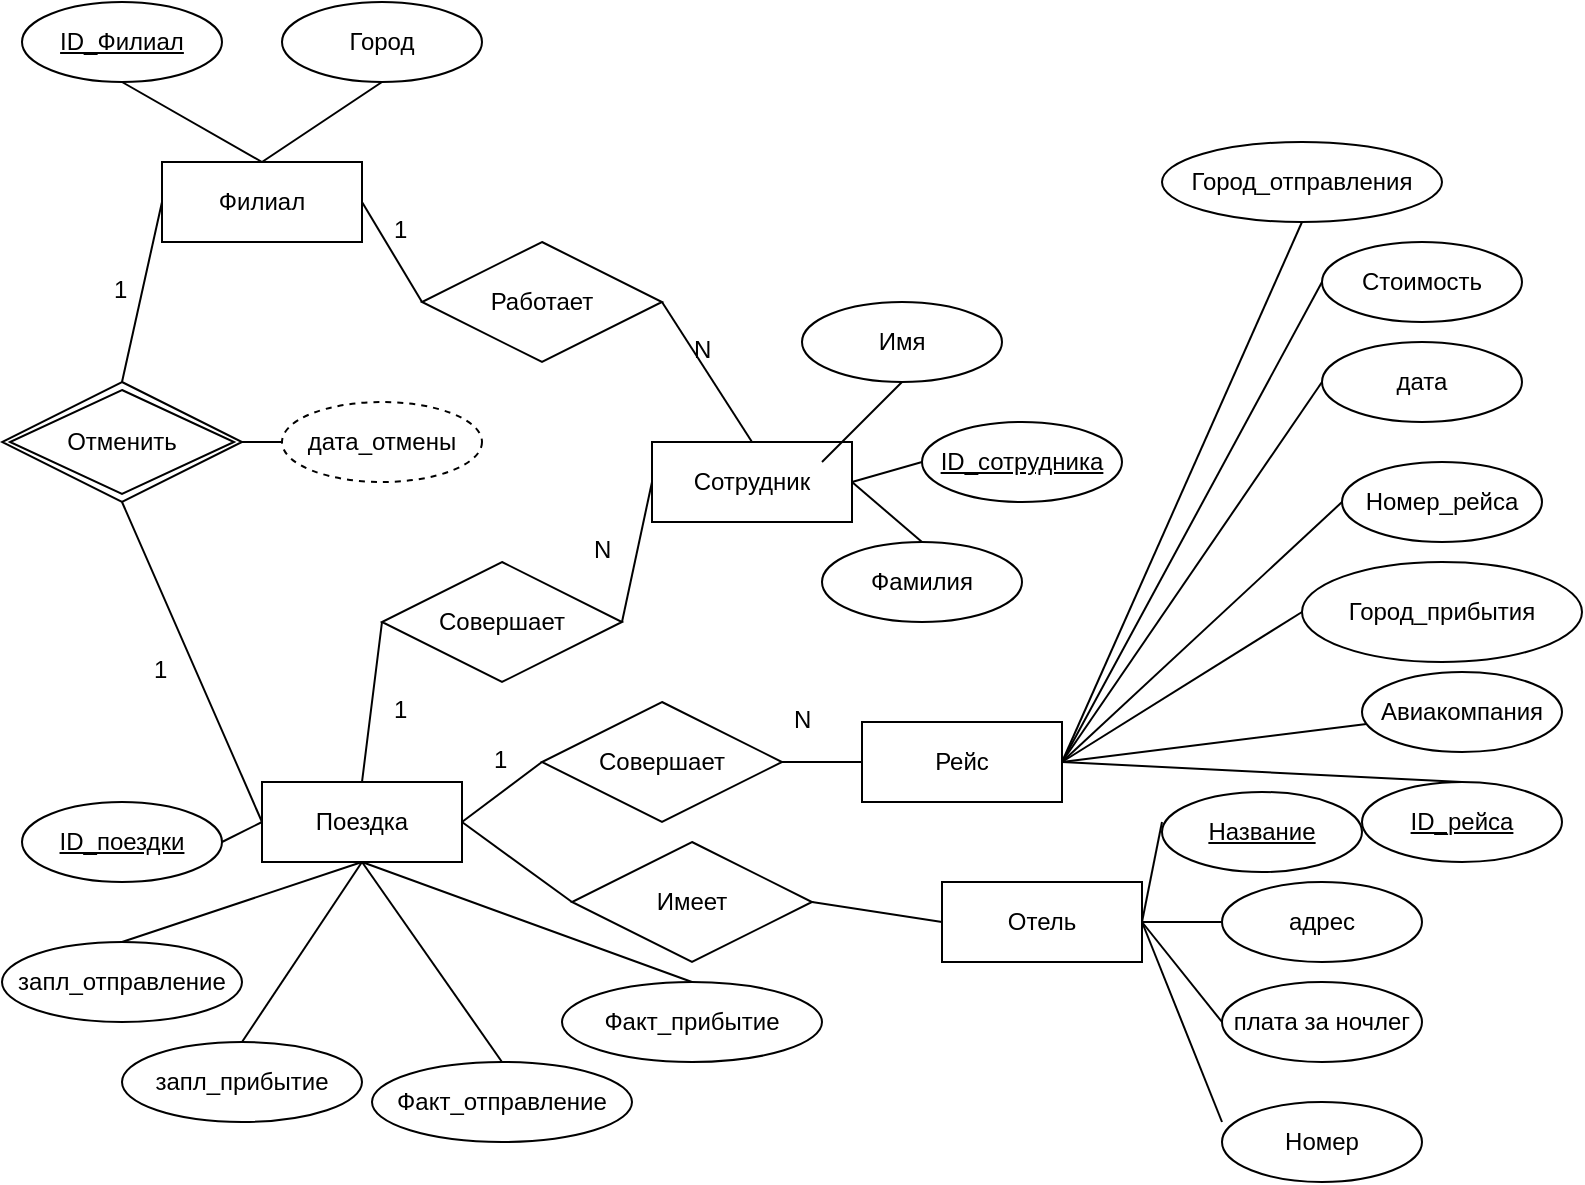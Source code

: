 <mxfile version="21.8.2" type="github">
  <diagram name="Page-1" id="ZOHSzgA0hrWUbmNNWdaD">
    <mxGraphModel dx="521" dy="574" grid="1" gridSize="10" guides="1" tooltips="1" connect="1" arrows="1" fold="1" page="1" pageScale="1" pageWidth="850" pageHeight="1100" math="0" shadow="0">
      <root>
        <mxCell id="0" />
        <mxCell id="1" parent="0" />
        <mxCell id="t94NaxdZNnYiZJmMvJWG-16" value="Филиал" style="whiteSpace=wrap;html=1;align=center;" vertex="1" parent="1">
          <mxGeometry x="80" y="190" width="100" height="40" as="geometry" />
        </mxCell>
        <mxCell id="t94NaxdZNnYiZJmMvJWG-17" value="Город" style="ellipse;whiteSpace=wrap;html=1;align=center;" vertex="1" parent="1">
          <mxGeometry x="140" y="110" width="100" height="40" as="geometry" />
        </mxCell>
        <mxCell id="t94NaxdZNnYiZJmMvJWG-18" value="ID_Филиал" style="ellipse;whiteSpace=wrap;html=1;align=center;fontStyle=4;" vertex="1" parent="1">
          <mxGeometry x="10" y="110" width="100" height="40" as="geometry" />
        </mxCell>
        <mxCell id="t94NaxdZNnYiZJmMvJWG-19" value="" style="endArrow=none;html=1;rounded=0;exitX=0.5;exitY=1;exitDx=0;exitDy=0;entryX=0.5;entryY=0;entryDx=0;entryDy=0;" edge="1" parent="1" source="t94NaxdZNnYiZJmMvJWG-18" target="t94NaxdZNnYiZJmMvJWG-16">
          <mxGeometry relative="1" as="geometry">
            <mxPoint x="220" y="220" as="sourcePoint" />
            <mxPoint x="380" y="220" as="targetPoint" />
          </mxGeometry>
        </mxCell>
        <mxCell id="t94NaxdZNnYiZJmMvJWG-20" value="" style="endArrow=none;html=1;rounded=0;exitX=0.5;exitY=0;exitDx=0;exitDy=0;entryX=0.5;entryY=1;entryDx=0;entryDy=0;" edge="1" parent="1" source="t94NaxdZNnYiZJmMvJWG-16" target="t94NaxdZNnYiZJmMvJWG-17">
          <mxGeometry relative="1" as="geometry">
            <mxPoint x="300" y="170" as="sourcePoint" />
            <mxPoint x="460" y="170" as="targetPoint" />
          </mxGeometry>
        </mxCell>
        <mxCell id="t94NaxdZNnYiZJmMvJWG-21" value="Поездка" style="whiteSpace=wrap;html=1;align=center;" vertex="1" parent="1">
          <mxGeometry x="130" y="500" width="100" height="40" as="geometry" />
        </mxCell>
        <mxCell id="t94NaxdZNnYiZJmMvJWG-22" value="Сотрудник" style="whiteSpace=wrap;html=1;align=center;" vertex="1" parent="1">
          <mxGeometry x="325" y="330" width="100" height="40" as="geometry" />
        </mxCell>
        <mxCell id="t94NaxdZNnYiZJmMvJWG-23" value="Работает" style="shape=rhombus;perimeter=rhombusPerimeter;whiteSpace=wrap;html=1;align=center;" vertex="1" parent="1">
          <mxGeometry x="210" y="230" width="120" height="60" as="geometry" />
        </mxCell>
        <mxCell id="t94NaxdZNnYiZJmMvJWG-24" value="" style="endArrow=none;html=1;rounded=0;exitX=1;exitY=0.5;exitDx=0;exitDy=0;entryX=0;entryY=0.5;entryDx=0;entryDy=0;" edge="1" parent="1" source="t94NaxdZNnYiZJmMvJWG-16" target="t94NaxdZNnYiZJmMvJWG-23">
          <mxGeometry relative="1" as="geometry">
            <mxPoint x="170" y="240" as="sourcePoint" />
            <mxPoint x="330" y="240" as="targetPoint" />
          </mxGeometry>
        </mxCell>
        <mxCell id="t94NaxdZNnYiZJmMvJWG-25" value="" style="endArrow=none;html=1;rounded=0;exitX=1;exitY=0.5;exitDx=0;exitDy=0;entryX=0.5;entryY=0;entryDx=0;entryDy=0;" edge="1" parent="1" source="t94NaxdZNnYiZJmMvJWG-23" target="t94NaxdZNnYiZJmMvJWG-22">
          <mxGeometry relative="1" as="geometry">
            <mxPoint x="260" y="340" as="sourcePoint" />
            <mxPoint x="420" y="340" as="targetPoint" />
          </mxGeometry>
        </mxCell>
        <mxCell id="t94NaxdZNnYiZJmMvJWG-26" value="1" style="text;strokeColor=none;fillColor=none;spacingLeft=4;spacingRight=4;overflow=hidden;rotatable=0;points=[[0,0.5],[1,0.5]];portConstraint=eastwest;fontSize=12;whiteSpace=wrap;html=1;" vertex="1" parent="1">
          <mxGeometry x="190" y="210" width="40" height="30" as="geometry" />
        </mxCell>
        <mxCell id="t94NaxdZNnYiZJmMvJWG-27" value="N" style="text;strokeColor=none;fillColor=none;spacingLeft=4;spacingRight=4;overflow=hidden;rotatable=0;points=[[0,0.5],[1,0.5]];portConstraint=eastwest;fontSize=12;whiteSpace=wrap;html=1;" vertex="1" parent="1">
          <mxGeometry x="340" y="270" width="40" height="30" as="geometry" />
        </mxCell>
        <mxCell id="t94NaxdZNnYiZJmMvJWG-28" value="Имя" style="ellipse;whiteSpace=wrap;html=1;align=center;" vertex="1" parent="1">
          <mxGeometry x="400" y="260" width="100" height="40" as="geometry" />
        </mxCell>
        <mxCell id="t94NaxdZNnYiZJmMvJWG-29" value="Фамилия" style="ellipse;whiteSpace=wrap;html=1;align=center;" vertex="1" parent="1">
          <mxGeometry x="410" y="380" width="100" height="40" as="geometry" />
        </mxCell>
        <mxCell id="t94NaxdZNnYiZJmMvJWG-30" value="ID_сотрудника" style="ellipse;whiteSpace=wrap;html=1;align=center;fontStyle=4;" vertex="1" parent="1">
          <mxGeometry x="460" y="320" width="100" height="40" as="geometry" />
        </mxCell>
        <mxCell id="t94NaxdZNnYiZJmMvJWG-32" value="" style="endArrow=none;html=1;rounded=0;exitX=1;exitY=0.5;exitDx=0;exitDy=0;entryX=0;entryY=0.5;entryDx=0;entryDy=0;" edge="1" parent="1" source="t94NaxdZNnYiZJmMvJWG-22" target="t94NaxdZNnYiZJmMvJWG-30">
          <mxGeometry relative="1" as="geometry">
            <mxPoint x="550" y="360" as="sourcePoint" />
            <mxPoint x="710" y="360" as="targetPoint" />
          </mxGeometry>
        </mxCell>
        <mxCell id="t94NaxdZNnYiZJmMvJWG-33" value="" style="endArrow=none;html=1;rounded=0;entryX=0.5;entryY=1;entryDx=0;entryDy=0;" edge="1" parent="1" target="t94NaxdZNnYiZJmMvJWG-28">
          <mxGeometry relative="1" as="geometry">
            <mxPoint x="410" y="340" as="sourcePoint" />
            <mxPoint x="470" y="350" as="targetPoint" />
          </mxGeometry>
        </mxCell>
        <mxCell id="t94NaxdZNnYiZJmMvJWG-34" value="" style="endArrow=none;html=1;rounded=0;entryX=0.5;entryY=0;entryDx=0;entryDy=0;exitX=1;exitY=0.5;exitDx=0;exitDy=0;" edge="1" parent="1" source="t94NaxdZNnYiZJmMvJWG-22" target="t94NaxdZNnYiZJmMvJWG-29">
          <mxGeometry relative="1" as="geometry">
            <mxPoint x="420" y="350" as="sourcePoint" />
            <mxPoint x="460" y="310" as="targetPoint" />
          </mxGeometry>
        </mxCell>
        <mxCell id="t94NaxdZNnYiZJmMvJWG-35" value="Совершает" style="shape=rhombus;perimeter=rhombusPerimeter;whiteSpace=wrap;html=1;align=center;" vertex="1" parent="1">
          <mxGeometry x="190" y="390" width="120" height="60" as="geometry" />
        </mxCell>
        <mxCell id="t94NaxdZNnYiZJmMvJWG-38" value="" style="endArrow=none;html=1;rounded=0;exitX=0.5;exitY=0;exitDx=0;exitDy=0;entryX=0;entryY=0.5;entryDx=0;entryDy=0;" edge="1" parent="1" source="t94NaxdZNnYiZJmMvJWG-21" target="t94NaxdZNnYiZJmMvJWG-35">
          <mxGeometry relative="1" as="geometry">
            <mxPoint x="180" y="320" as="sourcePoint" />
            <mxPoint x="340" y="320" as="targetPoint" />
          </mxGeometry>
        </mxCell>
        <mxCell id="t94NaxdZNnYiZJmMvJWG-40" value="" style="endArrow=none;html=1;rounded=0;exitX=1;exitY=0.5;exitDx=0;exitDy=0;entryX=0;entryY=0.5;entryDx=0;entryDy=0;" edge="1" parent="1" source="t94NaxdZNnYiZJmMvJWG-35" target="t94NaxdZNnYiZJmMvJWG-22">
          <mxGeometry relative="1" as="geometry">
            <mxPoint x="310" y="420" as="sourcePoint" />
            <mxPoint x="260" y="375" as="targetPoint" />
          </mxGeometry>
        </mxCell>
        <mxCell id="t94NaxdZNnYiZJmMvJWG-41" value="N" style="text;strokeColor=none;fillColor=none;spacingLeft=4;spacingRight=4;overflow=hidden;rotatable=0;points=[[0,0.5],[1,0.5]];portConstraint=eastwest;fontSize=12;whiteSpace=wrap;html=1;" vertex="1" parent="1">
          <mxGeometry x="290" y="370" width="40" height="30" as="geometry" />
        </mxCell>
        <mxCell id="t94NaxdZNnYiZJmMvJWG-42" value="1" style="text;strokeColor=none;fillColor=none;spacingLeft=4;spacingRight=4;overflow=hidden;rotatable=0;points=[[0,0.5],[1,0.5]];portConstraint=eastwest;fontSize=12;whiteSpace=wrap;html=1;" vertex="1" parent="1">
          <mxGeometry x="190" y="450" width="40" height="30" as="geometry" />
        </mxCell>
        <mxCell id="t94NaxdZNnYiZJmMvJWG-43" value="Факт_отправление" style="ellipse;whiteSpace=wrap;html=1;align=center;" vertex="1" parent="1">
          <mxGeometry x="185" y="640" width="130" height="40" as="geometry" />
        </mxCell>
        <mxCell id="t94NaxdZNnYiZJmMvJWG-44" value="Факт_прибытие" style="ellipse;whiteSpace=wrap;html=1;align=center;" vertex="1" parent="1">
          <mxGeometry x="280" y="600" width="130" height="40" as="geometry" />
        </mxCell>
        <mxCell id="t94NaxdZNnYiZJmMvJWG-45" value="запл_отправление" style="ellipse;whiteSpace=wrap;html=1;align=center;" vertex="1" parent="1">
          <mxGeometry y="580" width="120" height="40" as="geometry" />
        </mxCell>
        <mxCell id="t94NaxdZNnYiZJmMvJWG-47" value="запл_прибытие" style="ellipse;whiteSpace=wrap;html=1;align=center;" vertex="1" parent="1">
          <mxGeometry x="60" y="630" width="120" height="40" as="geometry" />
        </mxCell>
        <mxCell id="t94NaxdZNnYiZJmMvJWG-50" value="" style="endArrow=none;html=1;rounded=0;exitX=0.5;exitY=1;exitDx=0;exitDy=0;entryX=0.5;entryY=0;entryDx=0;entryDy=0;" edge="1" parent="1" source="t94NaxdZNnYiZJmMvJWG-21" target="t94NaxdZNnYiZJmMvJWG-44">
          <mxGeometry relative="1" as="geometry">
            <mxPoint x="190" y="560" as="sourcePoint" />
            <mxPoint x="350" y="560" as="targetPoint" />
          </mxGeometry>
        </mxCell>
        <mxCell id="t94NaxdZNnYiZJmMvJWG-51" value="" style="endArrow=none;html=1;rounded=0;exitX=0.5;exitY=1;exitDx=0;exitDy=0;entryX=0.5;entryY=0;entryDx=0;entryDy=0;" edge="1" parent="1" source="t94NaxdZNnYiZJmMvJWG-21" target="t94NaxdZNnYiZJmMvJWG-43">
          <mxGeometry relative="1" as="geometry">
            <mxPoint x="190" y="600" as="sourcePoint" />
            <mxPoint x="350" y="600" as="targetPoint" />
          </mxGeometry>
        </mxCell>
        <mxCell id="t94NaxdZNnYiZJmMvJWG-52" value="" style="endArrow=none;html=1;rounded=0;exitX=0.5;exitY=0;exitDx=0;exitDy=0;" edge="1" parent="1" source="t94NaxdZNnYiZJmMvJWG-47">
          <mxGeometry relative="1" as="geometry">
            <mxPoint x="60" y="510" as="sourcePoint" />
            <mxPoint x="180" y="540" as="targetPoint" />
          </mxGeometry>
        </mxCell>
        <mxCell id="t94NaxdZNnYiZJmMvJWG-53" value="" style="endArrow=none;html=1;rounded=0;exitX=0.5;exitY=0;exitDx=0;exitDy=0;" edge="1" parent="1" source="t94NaxdZNnYiZJmMvJWG-45">
          <mxGeometry relative="1" as="geometry">
            <mxPoint x="30" y="540" as="sourcePoint" />
            <mxPoint x="180" y="540" as="targetPoint" />
          </mxGeometry>
        </mxCell>
        <mxCell id="t94NaxdZNnYiZJmMvJWG-54" value="Отменить" style="shape=rhombus;double=1;perimeter=rhombusPerimeter;whiteSpace=wrap;html=1;align=center;" vertex="1" parent="1">
          <mxGeometry y="300" width="120" height="60" as="geometry" />
        </mxCell>
        <mxCell id="t94NaxdZNnYiZJmMvJWG-55" value="" style="endArrow=none;html=1;rounded=0;exitX=0.5;exitY=0;exitDx=0;exitDy=0;entryX=0;entryY=0.5;entryDx=0;entryDy=0;" edge="1" parent="1" source="t94NaxdZNnYiZJmMvJWG-54" target="t94NaxdZNnYiZJmMvJWG-16">
          <mxGeometry relative="1" as="geometry">
            <mxPoint x="40" y="240" as="sourcePoint" />
            <mxPoint x="200" y="240" as="targetPoint" />
          </mxGeometry>
        </mxCell>
        <mxCell id="t94NaxdZNnYiZJmMvJWG-56" value="" style="endArrow=none;html=1;rounded=0;exitX=0.5;exitY=1;exitDx=0;exitDy=0;entryX=0;entryY=0.5;entryDx=0;entryDy=0;" edge="1" parent="1" source="t94NaxdZNnYiZJmMvJWG-54" target="t94NaxdZNnYiZJmMvJWG-21">
          <mxGeometry relative="1" as="geometry">
            <mxPoint x="50" y="430" as="sourcePoint" />
            <mxPoint x="210" y="430" as="targetPoint" />
          </mxGeometry>
        </mxCell>
        <mxCell id="t94NaxdZNnYiZJmMvJWG-57" value="1" style="text;strokeColor=none;fillColor=none;spacingLeft=4;spacingRight=4;overflow=hidden;rotatable=0;points=[[0,0.5],[1,0.5]];portConstraint=eastwest;fontSize=12;whiteSpace=wrap;html=1;" vertex="1" parent="1">
          <mxGeometry x="50" y="240" width="40" height="30" as="geometry" />
        </mxCell>
        <mxCell id="t94NaxdZNnYiZJmMvJWG-58" value="1" style="text;strokeColor=none;fillColor=none;spacingLeft=4;spacingRight=4;overflow=hidden;rotatable=0;points=[[0,0.5],[1,0.5]];portConstraint=eastwest;fontSize=12;whiteSpace=wrap;html=1;" vertex="1" parent="1">
          <mxGeometry x="70" y="430" width="40" height="30" as="geometry" />
        </mxCell>
        <mxCell id="t94NaxdZNnYiZJmMvJWG-59" value="дата_отмены" style="ellipse;whiteSpace=wrap;html=1;align=center;dashed=1;" vertex="1" parent="1">
          <mxGeometry x="140" y="310" width="100" height="40" as="geometry" />
        </mxCell>
        <mxCell id="t94NaxdZNnYiZJmMvJWG-60" value="" style="endArrow=none;html=1;rounded=0;exitX=1;exitY=0.5;exitDx=0;exitDy=0;entryX=0;entryY=0.5;entryDx=0;entryDy=0;" edge="1" parent="1" source="t94NaxdZNnYiZJmMvJWG-54" target="t94NaxdZNnYiZJmMvJWG-59">
          <mxGeometry relative="1" as="geometry">
            <mxPoint x="190" y="360" as="sourcePoint" />
            <mxPoint x="350" y="360" as="targetPoint" />
          </mxGeometry>
        </mxCell>
        <mxCell id="t94NaxdZNnYiZJmMvJWG-61" value="Совершает" style="shape=rhombus;perimeter=rhombusPerimeter;whiteSpace=wrap;html=1;align=center;" vertex="1" parent="1">
          <mxGeometry x="270" y="460" width="120" height="60" as="geometry" />
        </mxCell>
        <mxCell id="t94NaxdZNnYiZJmMvJWG-62" value="" style="endArrow=none;html=1;rounded=0;exitX=1;exitY=0.5;exitDx=0;exitDy=0;entryX=0;entryY=0.5;entryDx=0;entryDy=0;" edge="1" parent="1" source="t94NaxdZNnYiZJmMvJWG-21" target="t94NaxdZNnYiZJmMvJWG-61">
          <mxGeometry relative="1" as="geometry">
            <mxPoint x="270" y="530" as="sourcePoint" />
            <mxPoint x="430" y="530" as="targetPoint" />
          </mxGeometry>
        </mxCell>
        <mxCell id="t94NaxdZNnYiZJmMvJWG-63" value="" style="endArrow=none;html=1;rounded=0;exitX=1;exitY=0.5;exitDx=0;exitDy=0;" edge="1" parent="1" source="t94NaxdZNnYiZJmMvJWG-61">
          <mxGeometry relative="1" as="geometry">
            <mxPoint x="320" y="540" as="sourcePoint" />
            <mxPoint x="430" y="490" as="targetPoint" />
          </mxGeometry>
        </mxCell>
        <mxCell id="t94NaxdZNnYiZJmMvJWG-64" value="Рейс" style="whiteSpace=wrap;html=1;align=center;" vertex="1" parent="1">
          <mxGeometry x="430" y="470" width="100" height="40" as="geometry" />
        </mxCell>
        <mxCell id="t94NaxdZNnYiZJmMvJWG-65" value="Город_отправления" style="ellipse;whiteSpace=wrap;html=1;align=center;" vertex="1" parent="1">
          <mxGeometry x="580" y="180" width="140" height="40" as="geometry" />
        </mxCell>
        <mxCell id="t94NaxdZNnYiZJmMvJWG-66" value="Город_прибытия" style="ellipse;whiteSpace=wrap;html=1;align=center;" vertex="1" parent="1">
          <mxGeometry x="650" y="390" width="140" height="50" as="geometry" />
        </mxCell>
        <mxCell id="t94NaxdZNnYiZJmMvJWG-67" value="" style="endArrow=none;html=1;rounded=0;exitX=1;exitY=0.5;exitDx=0;exitDy=0;entryX=0.5;entryY=1;entryDx=0;entryDy=0;" edge="1" parent="1" source="t94NaxdZNnYiZJmMvJWG-64" target="t94NaxdZNnYiZJmMvJWG-65">
          <mxGeometry relative="1" as="geometry">
            <mxPoint x="520" y="550" as="sourcePoint" />
            <mxPoint x="680" y="550" as="targetPoint" />
          </mxGeometry>
        </mxCell>
        <mxCell id="t94NaxdZNnYiZJmMvJWG-68" value="" style="endArrow=none;html=1;rounded=0;exitX=1;exitY=0.5;exitDx=0;exitDy=0;entryX=0;entryY=0.5;entryDx=0;entryDy=0;" edge="1" parent="1" source="t94NaxdZNnYiZJmMvJWG-64" target="t94NaxdZNnYiZJmMvJWG-66">
          <mxGeometry relative="1" as="geometry">
            <mxPoint x="580" y="550" as="sourcePoint" />
            <mxPoint x="740" y="550" as="targetPoint" />
          </mxGeometry>
        </mxCell>
        <mxCell id="t94NaxdZNnYiZJmMvJWG-69" value="" style="endArrow=none;html=1;rounded=0;exitX=1;exitY=0.5;exitDx=0;exitDy=0;" edge="1" parent="1" source="t94NaxdZNnYiZJmMvJWG-64" target="t94NaxdZNnYiZJmMvJWG-70">
          <mxGeometry relative="1" as="geometry">
            <mxPoint x="580" y="540" as="sourcePoint" />
            <mxPoint x="570" y="530" as="targetPoint" />
          </mxGeometry>
        </mxCell>
        <mxCell id="t94NaxdZNnYiZJmMvJWG-70" value="Авиакомпания" style="ellipse;whiteSpace=wrap;html=1;align=center;" vertex="1" parent="1">
          <mxGeometry x="680" y="445" width="100" height="40" as="geometry" />
        </mxCell>
        <mxCell id="t94NaxdZNnYiZJmMvJWG-71" value="ID_рейса" style="ellipse;whiteSpace=wrap;html=1;align=center;fontStyle=4;" vertex="1" parent="1">
          <mxGeometry x="680" y="500" width="100" height="40" as="geometry" />
        </mxCell>
        <mxCell id="t94NaxdZNnYiZJmMvJWG-72" value="" style="endArrow=none;html=1;rounded=0;exitX=1;exitY=0.5;exitDx=0;exitDy=0;entryX=0.5;entryY=0;entryDx=0;entryDy=0;" edge="1" parent="1" source="t94NaxdZNnYiZJmMvJWG-64" target="t94NaxdZNnYiZJmMvJWG-71">
          <mxGeometry relative="1" as="geometry">
            <mxPoint x="410" y="560" as="sourcePoint" />
            <mxPoint x="570" y="560" as="targetPoint" />
          </mxGeometry>
        </mxCell>
        <mxCell id="t94NaxdZNnYiZJmMvJWG-73" value="" style="endArrow=none;html=1;rounded=0;entryX=0;entryY=0.5;entryDx=0;entryDy=0;" edge="1" parent="1" target="t94NaxdZNnYiZJmMvJWG-74">
          <mxGeometry relative="1" as="geometry">
            <mxPoint x="530" y="490" as="sourcePoint" />
            <mxPoint x="650" y="470" as="targetPoint" />
          </mxGeometry>
        </mxCell>
        <mxCell id="t94NaxdZNnYiZJmMvJWG-74" value="Номер_рейса" style="ellipse;whiteSpace=wrap;html=1;align=center;" vertex="1" parent="1">
          <mxGeometry x="670" y="340" width="100" height="40" as="geometry" />
        </mxCell>
        <mxCell id="t94NaxdZNnYiZJmMvJWG-75" value="" style="endArrow=none;html=1;rounded=0;entryX=0;entryY=0.5;entryDx=0;entryDy=0;" edge="1" parent="1" target="t94NaxdZNnYiZJmMvJWG-76">
          <mxGeometry relative="1" as="geometry">
            <mxPoint x="530" y="490" as="sourcePoint" />
            <mxPoint x="610" y="470" as="targetPoint" />
          </mxGeometry>
        </mxCell>
        <mxCell id="t94NaxdZNnYiZJmMvJWG-76" value="дата" style="ellipse;whiteSpace=wrap;html=1;align=center;" vertex="1" parent="1">
          <mxGeometry x="660" y="280" width="100" height="40" as="geometry" />
        </mxCell>
        <mxCell id="t94NaxdZNnYiZJmMvJWG-78" value="Стоимость" style="ellipse;whiteSpace=wrap;html=1;align=center;" vertex="1" parent="1">
          <mxGeometry x="660" y="230" width="100" height="40" as="geometry" />
        </mxCell>
        <mxCell id="t94NaxdZNnYiZJmMvJWG-79" value="" style="endArrow=none;html=1;rounded=0;entryX=0;entryY=0.5;entryDx=0;entryDy=0;exitX=1;exitY=0.5;exitDx=0;exitDy=0;" edge="1" parent="1" source="t94NaxdZNnYiZJmMvJWG-64" target="t94NaxdZNnYiZJmMvJWG-78">
          <mxGeometry relative="1" as="geometry">
            <mxPoint x="540" y="490" as="sourcePoint" />
            <mxPoint x="850" y="460" as="targetPoint" />
          </mxGeometry>
        </mxCell>
        <mxCell id="t94NaxdZNnYiZJmMvJWG-80" value="ID_поездки" style="ellipse;whiteSpace=wrap;html=1;align=center;fontStyle=4;" vertex="1" parent="1">
          <mxGeometry x="10" y="510" width="100" height="40" as="geometry" />
        </mxCell>
        <mxCell id="t94NaxdZNnYiZJmMvJWG-81" value="" style="endArrow=none;html=1;rounded=0;exitX=1;exitY=0.5;exitDx=0;exitDy=0;entryX=0;entryY=0.5;entryDx=0;entryDy=0;" edge="1" parent="1" source="t94NaxdZNnYiZJmMvJWG-80" target="t94NaxdZNnYiZJmMvJWG-21">
          <mxGeometry relative="1" as="geometry">
            <mxPoint x="30" y="460" as="sourcePoint" />
            <mxPoint x="190" y="460" as="targetPoint" />
          </mxGeometry>
        </mxCell>
        <mxCell id="t94NaxdZNnYiZJmMvJWG-82" value="Имеет" style="shape=rhombus;perimeter=rhombusPerimeter;whiteSpace=wrap;html=1;align=center;" vertex="1" parent="1">
          <mxGeometry x="285" y="530" width="120" height="60" as="geometry" />
        </mxCell>
        <mxCell id="t94NaxdZNnYiZJmMvJWG-83" value="" style="endArrow=none;html=1;rounded=0;exitX=1;exitY=0.5;exitDx=0;exitDy=0;entryX=0;entryY=0.5;entryDx=0;entryDy=0;" edge="1" parent="1" source="t94NaxdZNnYiZJmMvJWG-21" target="t94NaxdZNnYiZJmMvJWG-82">
          <mxGeometry relative="1" as="geometry">
            <mxPoint x="260" y="530" as="sourcePoint" />
            <mxPoint x="420" y="530" as="targetPoint" />
          </mxGeometry>
        </mxCell>
        <mxCell id="t94NaxdZNnYiZJmMvJWG-84" value="N" style="text;strokeColor=none;fillColor=none;spacingLeft=4;spacingRight=4;overflow=hidden;rotatable=0;points=[[0,0.5],[1,0.5]];portConstraint=eastwest;fontSize=12;whiteSpace=wrap;html=1;" vertex="1" parent="1">
          <mxGeometry x="390" y="455" width="40" height="30" as="geometry" />
        </mxCell>
        <mxCell id="t94NaxdZNnYiZJmMvJWG-85" value="1" style="text;strokeColor=none;fillColor=none;spacingLeft=4;spacingRight=4;overflow=hidden;rotatable=0;points=[[0,0.5],[1,0.5]];portConstraint=eastwest;fontSize=12;whiteSpace=wrap;html=1;" vertex="1" parent="1">
          <mxGeometry x="240" y="475" width="40" height="30" as="geometry" />
        </mxCell>
        <mxCell id="t94NaxdZNnYiZJmMvJWG-86" value="Отель" style="whiteSpace=wrap;html=1;align=center;" vertex="1" parent="1">
          <mxGeometry x="470" y="550" width="100" height="40" as="geometry" />
        </mxCell>
        <mxCell id="t94NaxdZNnYiZJmMvJWG-87" value="" style="endArrow=none;html=1;rounded=0;exitX=1;exitY=0.5;exitDx=0;exitDy=0;entryX=0;entryY=0.5;entryDx=0;entryDy=0;" edge="1" parent="1" source="t94NaxdZNnYiZJmMvJWG-82" target="t94NaxdZNnYiZJmMvJWG-86">
          <mxGeometry relative="1" as="geometry">
            <mxPoint x="430" y="620" as="sourcePoint" />
            <mxPoint x="440" y="570" as="targetPoint" />
          </mxGeometry>
        </mxCell>
        <mxCell id="t94NaxdZNnYiZJmMvJWG-88" value="адрес" style="ellipse;whiteSpace=wrap;html=1;align=center;" vertex="1" parent="1">
          <mxGeometry x="610" y="550" width="100" height="40" as="geometry" />
        </mxCell>
        <mxCell id="t94NaxdZNnYiZJmMvJWG-89" value="плата за ночлег" style="ellipse;whiteSpace=wrap;html=1;align=center;" vertex="1" parent="1">
          <mxGeometry x="610" y="600" width="100" height="40" as="geometry" />
        </mxCell>
        <mxCell id="t94NaxdZNnYiZJmMvJWG-90" value="" style="endArrow=none;html=1;rounded=0;exitX=1;exitY=0.5;exitDx=0;exitDy=0;entryX=0;entryY=0.5;entryDx=0;entryDy=0;" edge="1" parent="1" source="t94NaxdZNnYiZJmMvJWG-86" target="t94NaxdZNnYiZJmMvJWG-88">
          <mxGeometry relative="1" as="geometry">
            <mxPoint x="480" y="670" as="sourcePoint" />
            <mxPoint x="640" y="670" as="targetPoint" />
          </mxGeometry>
        </mxCell>
        <mxCell id="t94NaxdZNnYiZJmMvJWG-91" value="" style="endArrow=none;html=1;rounded=0;exitX=1;exitY=0.5;exitDx=0;exitDy=0;entryX=0;entryY=0.5;entryDx=0;entryDy=0;" edge="1" parent="1" source="t94NaxdZNnYiZJmMvJWG-86" target="t94NaxdZNnYiZJmMvJWG-89">
          <mxGeometry relative="1" as="geometry">
            <mxPoint x="600" y="650" as="sourcePoint" />
            <mxPoint x="760" y="650" as="targetPoint" />
          </mxGeometry>
        </mxCell>
        <mxCell id="t94NaxdZNnYiZJmMvJWG-92" value="Номер" style="ellipse;whiteSpace=wrap;html=1;align=center;" vertex="1" parent="1">
          <mxGeometry x="610" y="660" width="100" height="40" as="geometry" />
        </mxCell>
        <mxCell id="t94NaxdZNnYiZJmMvJWG-93" value="" style="endArrow=none;html=1;rounded=0;entryX=0;entryY=0.25;entryDx=0;entryDy=0;entryPerimeter=0;" edge="1" parent="1" target="t94NaxdZNnYiZJmMvJWG-92">
          <mxGeometry relative="1" as="geometry">
            <mxPoint x="570" y="570" as="sourcePoint" />
            <mxPoint x="600" y="640" as="targetPoint" />
          </mxGeometry>
        </mxCell>
        <mxCell id="t94NaxdZNnYiZJmMvJWG-94" value="" style="endArrow=none;html=1;rounded=0;exitX=1;exitY=0.5;exitDx=0;exitDy=0;" edge="1" parent="1" source="t94NaxdZNnYiZJmMvJWG-86">
          <mxGeometry relative="1" as="geometry">
            <mxPoint x="550" y="529" as="sourcePoint" />
            <mxPoint x="580" y="520" as="targetPoint" />
          </mxGeometry>
        </mxCell>
        <mxCell id="t94NaxdZNnYiZJmMvJWG-95" value="Название" style="ellipse;whiteSpace=wrap;html=1;align=center;fontStyle=4;" vertex="1" parent="1">
          <mxGeometry x="580" y="505" width="100" height="40" as="geometry" />
        </mxCell>
      </root>
    </mxGraphModel>
  </diagram>
</mxfile>
